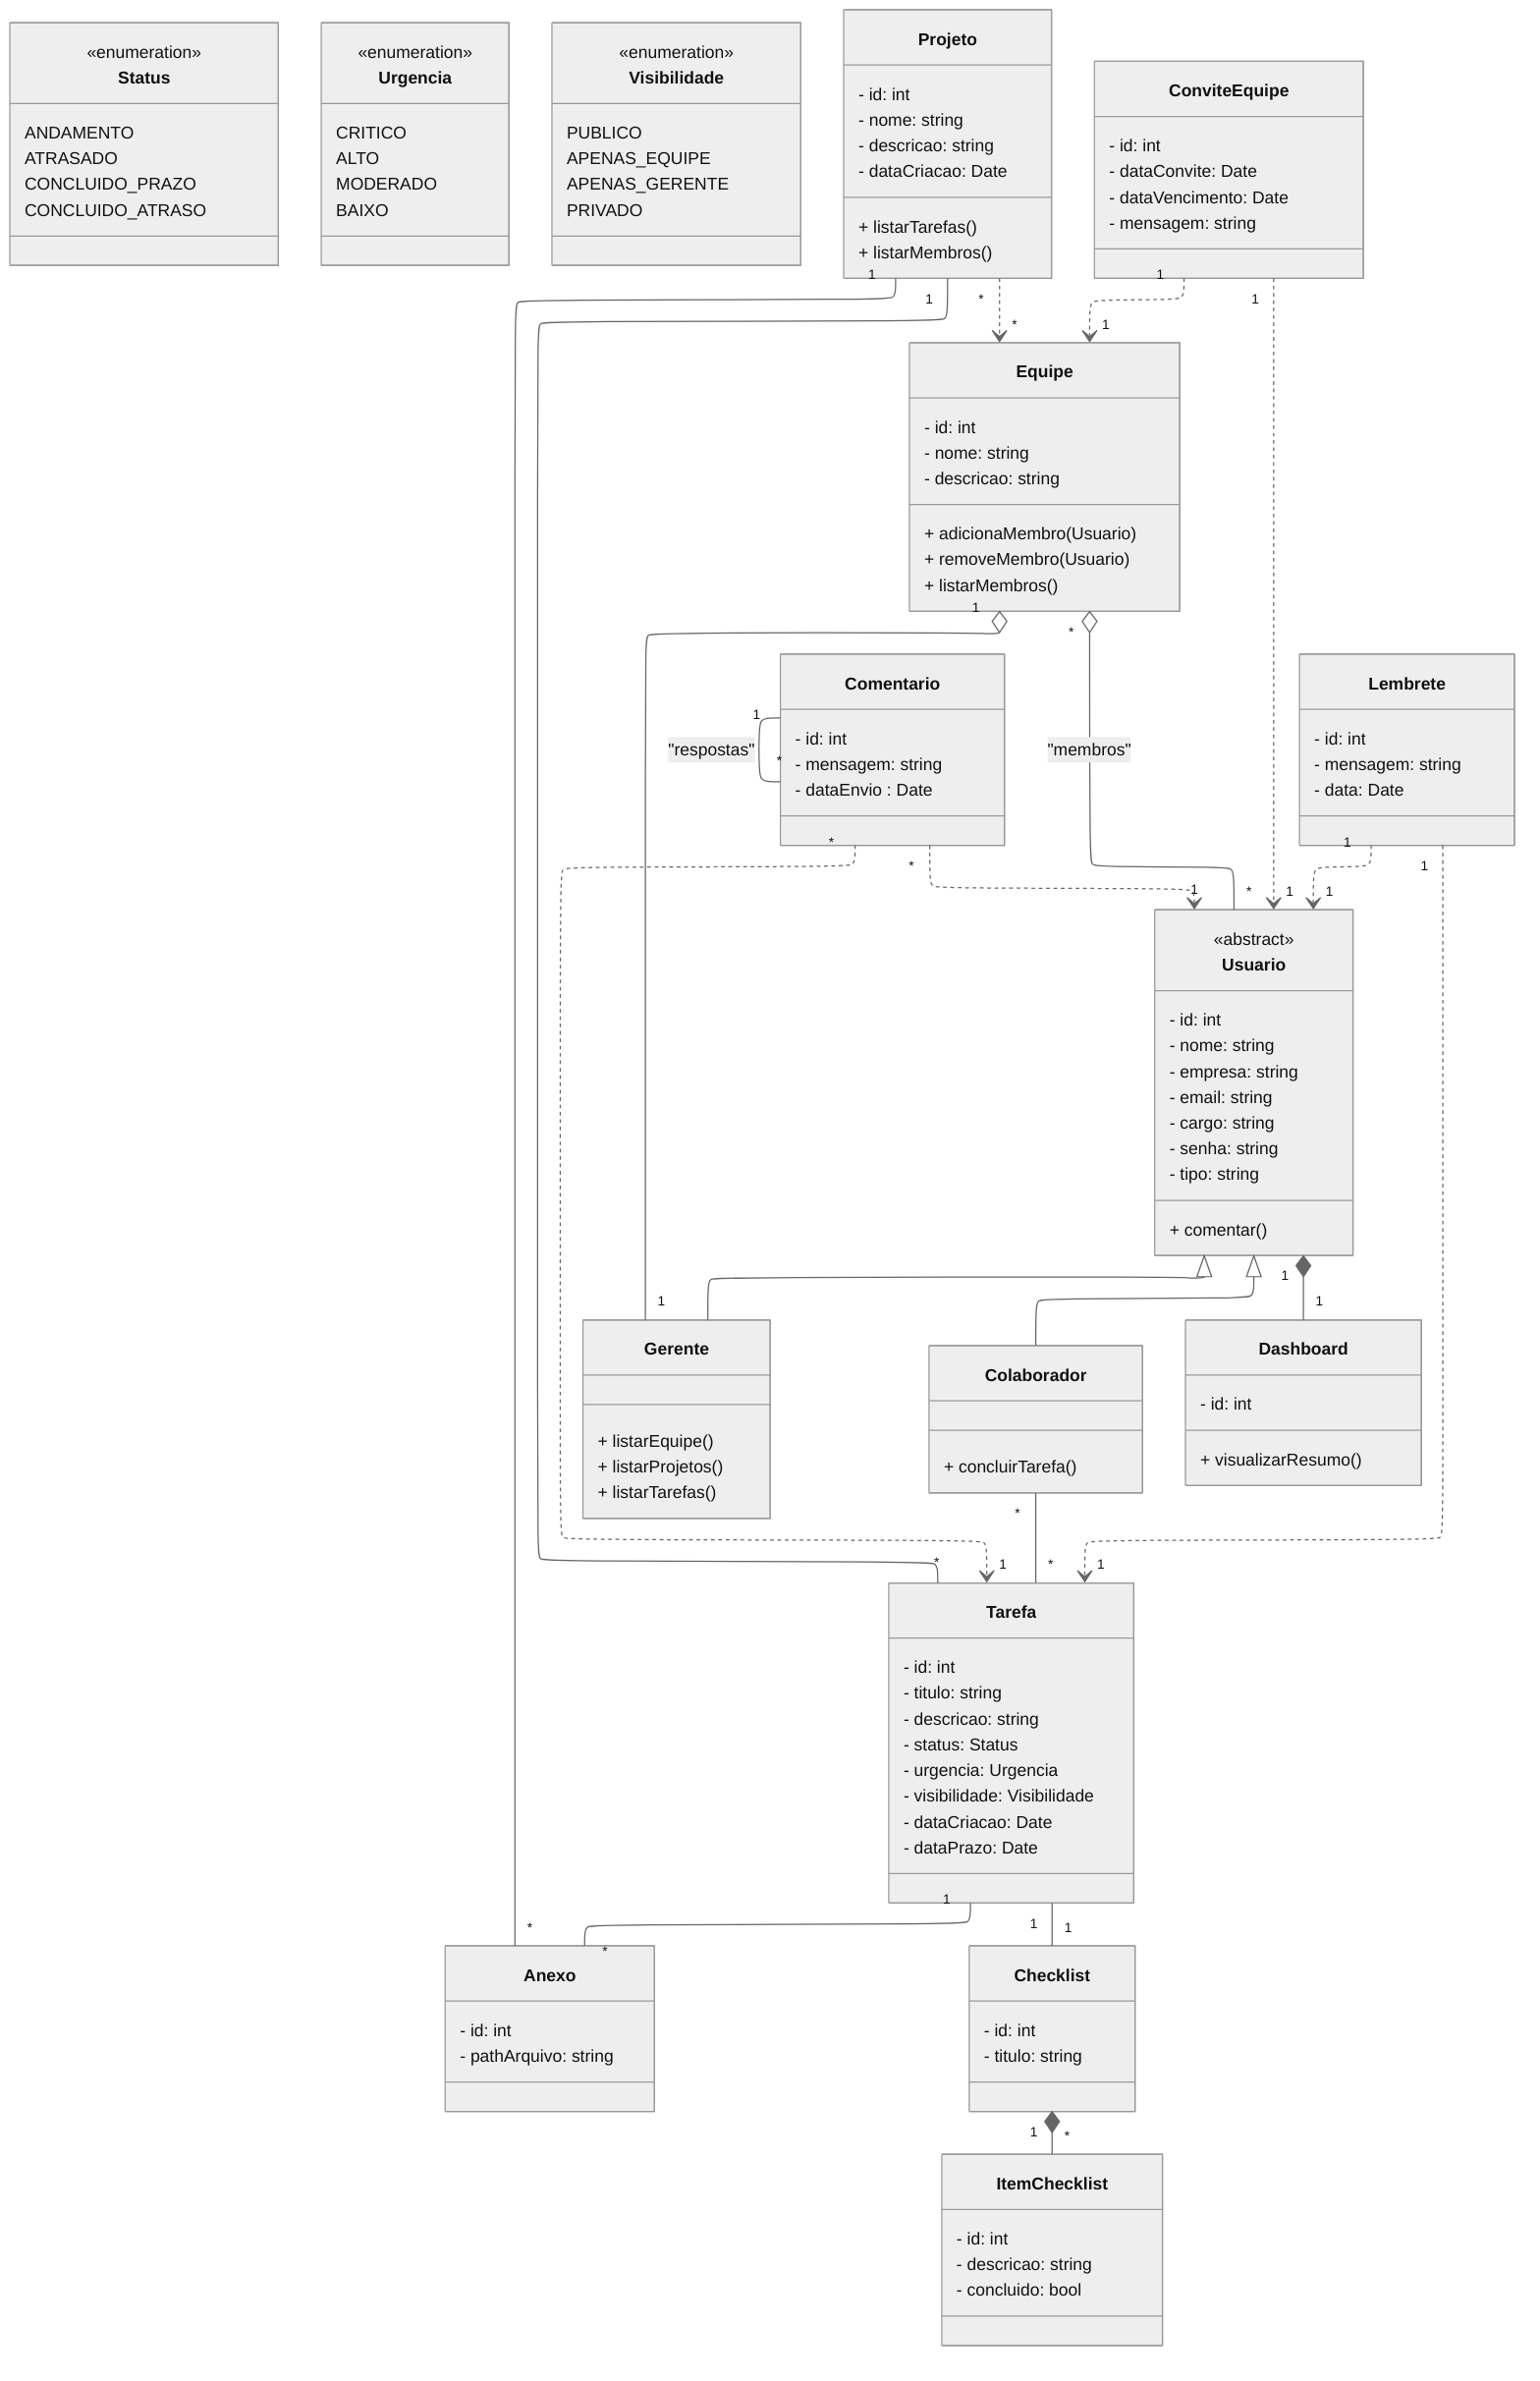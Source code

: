 ---
config:
  layout: elk
  theme: neutral
---
%%{ init: { 'themeVariables': { 'fontSize': '14px', 'fontFamily': 'Arial' } } }%%
classDiagram
    class Status {
        <<enumeration>>
        ANDAMENTO
        ATRASADO
        CONCLUIDO_PRAZO
        CONCLUIDO_ATRASO
    }
    class Urgencia{
        <<enumeration>>
        CRITICO
        ALTO
        MODERADO
        BAIXO
    }
    class Visibilidade{
        <<enumeration>>
        PUBLICO
        APENAS_EQUIPE
        APENAS_GERENTE
        PRIVADO
    }
    class Usuario {
        <<abstract>>
        - id: int
        - nome: string
        - empresa: string
        - email: string
        - cargo: string
        - senha: string
        - tipo: string
        + comentar()
    }
    class Gerente {
        + listarEquipe()
        + listarProjetos()
        + listarTarefas()
    }
    class Colaborador {
        + concluirTarefa()
    }
    class Tarefa {
        - id: int
        - titulo: string
        - descricao: string
        - status: Status
        - urgencia: Urgencia
        - visibilidade: Visibilidade
        - dataCriacao: Date
        - dataPrazo: Date
    }
    class Projeto {
        - id: int
        - nome: string
        - descricao: string
        - dataCriacao: Date
        + listarTarefas()
        + listarMembros()
    }
    class Equipe {
        - id: int
        - nome: string
        - descricao: string
        + adicionaMembro(Usuario)
        + removeMembro(Usuario)
        + listarMembros()
    }
    class ConviteEquipe {
        - id: int
        - dataConvite: Date
        - dataVencimento: Date
        - mensagem: string
    }
    class Comentario {
        - id: int
        - mensagem: string
        - dataEnvio : Date
    }
    class Anexo {
        - id: int
        - pathArquivo: string
    }
    class Checklist {
        - id: int
        - titulo: string
    }
    class ItemChecklist {
        - id: int
        - descricao: string
        - concluido: bool
    }
    class Dashboard {
        - id: int
        + visualizarResumo()
    }
    class Lembrete {
        - id: int
        - mensagem: string
        - data: Date
    }

    Usuario <|-- Gerente
    Usuario <|-- Colaborador
    Usuario "1" *-- "1" Dashboard
    Colaborador "*" -- "*" Tarefa
    Tarefa "1" -- "*" Anexo
    Tarefa "1" -- "1" Checklist
    Checklist "1" *-- "*" ItemChecklist
    Projeto "1" -- "*" Tarefa
    Projeto "1" -- "*" Anexo
    Equipe "*" o-- "*" Usuario : "membros"
    Equipe "1" o-- "1" Gerente
    Projeto "*" ..> "*" Equipe
    Comentario "*" ..> "1" Usuario
    Comentario "*" ..> "1" Tarefa
    Comentario "1" -- "*" Comentario : "respostas"
    ConviteEquipe "1" ..> "1" Usuario
    ConviteEquipe "1" ..> "1" Equipe
    Lembrete "1" ..> "1" Tarefa
    Lembrete "1" ..> "1" Usuario